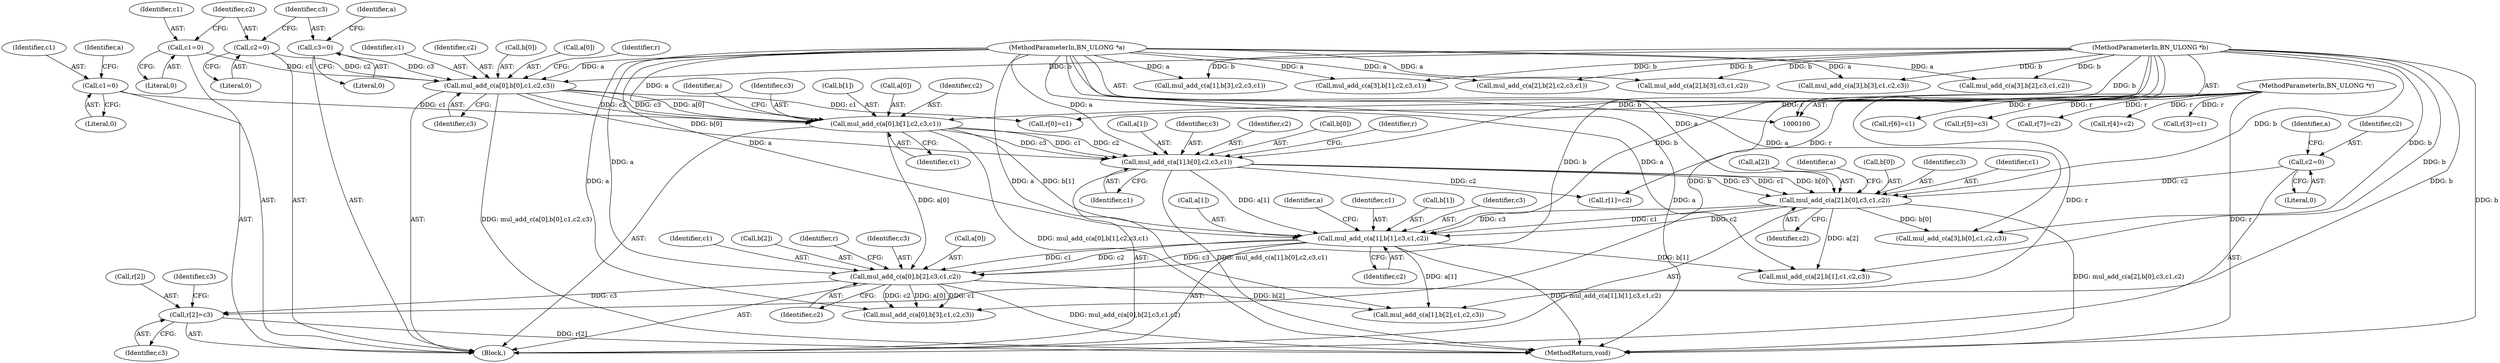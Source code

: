 digraph "0_openssl_a7a44ba55cb4f884c6bc9ceac90072dea38e66d0@array" {
"1000193" [label="(Call,r[2]=c3)"];
"1000183" [label="(Call,mul_add_c(a[0],b[2],c3,c1,c2))"];
"1000135" [label="(Call,mul_add_c(a[0],b[1],c2,c3,c1))"];
"1000117" [label="(Call,mul_add_c(a[0],b[0],c1,c2,c3))"];
"1000102" [label="(MethodParameterIn,BN_ULONG *a)"];
"1000103" [label="(MethodParameterIn,BN_ULONG *b)"];
"1000108" [label="(Call,c1=0)"];
"1000111" [label="(Call,c2=0)"];
"1000114" [label="(Call,c3=0)"];
"1000132" [label="(Call,c1=0)"];
"1000173" [label="(Call,mul_add_c(a[1],b[1],c3,c1,c2))"];
"1000145" [label="(Call,mul_add_c(a[1],b[0],c2,c3,c1))"];
"1000163" [label="(Call,mul_add_c(a[2],b[0],c3,c1,c2))"];
"1000160" [label="(Call,c2=0)"];
"1000101" [label="(MethodParameterIn,BN_ULONG *r)"];
"1000177" [label="(Call,b[1])"];
"1000241" [label="(Call,r[3]=c1)"];
"1000112" [label="(Identifier,c2)"];
"1000231" [label="(Call,mul_add_c(a[3],b[0],c1,c2,c3))"];
"1000269" [label="(Call,mul_add_c(a[1],b[3],c2,c3,c1))"];
"1000114" [label="(Call,c3=0)"];
"1000170" [label="(Identifier,c3)"];
"1000152" [label="(Identifier,c2)"];
"1000101" [label="(MethodParameterIn,BN_ULONG *r)"];
"1000118" [label="(Call,a[0])"];
"1000147" [label="(Identifier,a)"];
"1000108" [label="(Call,c1=0)"];
"1000249" [label="(Call,mul_add_c(a[3],b[1],c2,c3,c1))"];
"1000133" [label="(Identifier,c1)"];
"1000171" [label="(Identifier,c1)"];
"1000199" [label="(Identifier,c3)"];
"1000129" [label="(Identifier,r)"];
"1000137" [label="(Identifier,a)"];
"1000149" [label="(Call,b[0])"];
"1000134" [label="(Literal,0)"];
"1000157" [label="(Identifier,r)"];
"1000161" [label="(Identifier,c2)"];
"1000132" [label="(Call,c1=0)"];
"1000259" [label="(Call,mul_add_c(a[2],b[2],c2,c3,c1))"];
"1000127" [label="(Call,r[0]=c1)"];
"1000124" [label="(Identifier,c1)"];
"1000146" [label="(Call,a[1])"];
"1000195" [label="(Identifier,r)"];
"1000116" [label="(Literal,0)"];
"1000180" [label="(Identifier,c3)"];
"1000144" [label="(Identifier,c1)"];
"1000125" [label="(Identifier,c2)"];
"1000173" [label="(Call,mul_add_c(a[1],b[1],c3,c1,c2))"];
"1000325" [label="(Call,r[6]=c1)"];
"1000335" [label="(MethodReturn,void)"];
"1000287" [label="(Call,mul_add_c(a[2],b[3],c3,c1,c2))"];
"1000190" [label="(Identifier,c3)"];
"1000162" [label="(Literal,0)"];
"1000143" [label="(Identifier,c3)"];
"1000102" [label="(MethodParameterIn,BN_ULONG *a)"];
"1000184" [label="(Call,a[0])"];
"1000175" [label="(Identifier,a)"];
"1000117" [label="(Call,mul_add_c(a[0],b[0],c1,c2,c3))"];
"1000172" [label="(Identifier,c2)"];
"1000191" [label="(Identifier,c1)"];
"1000139" [label="(Call,b[1])"];
"1000183" [label="(Call,mul_add_c(a[0],b[2],c3,c1,c2))"];
"1000174" [label="(Call,a[1])"];
"1000307" [label="(Call,r[5]=c3)"];
"1000126" [label="(Identifier,c3)"];
"1000192" [label="(Identifier,c2)"];
"1000154" [label="(Identifier,c1)"];
"1000103" [label="(MethodParameterIn,BN_ULONG *b)"];
"1000315" [label="(Call,mul_add_c(a[3],b[3],c1,c2,c3))"];
"1000109" [label="(Identifier,c1)"];
"1000193" [label="(Call,r[2]=c3)"];
"1000110" [label="(Literal,0)"];
"1000330" [label="(Call,r[7]=c2)"];
"1000167" [label="(Call,b[0])"];
"1000121" [label="(Call,b[0])"];
"1000153" [label="(Identifier,c3)"];
"1000185" [label="(Identifier,a)"];
"1000155" [label="(Call,r[1]=c2)"];
"1000135" [label="(Call,mul_add_c(a[0],b[1],c2,c3,c1))"];
"1000201" [label="(Call,mul_add_c(a[0],b[3],c1,c2,c3))"];
"1000297" [label="(Call,mul_add_c(a[3],b[2],c3,c1,c2))"];
"1000182" [label="(Identifier,c2)"];
"1000165" [label="(Identifier,a)"];
"1000197" [label="(Identifier,c3)"];
"1000164" [label="(Call,a[2])"];
"1000113" [label="(Literal,0)"];
"1000145" [label="(Call,mul_add_c(a[1],b[0],c2,c3,c1))"];
"1000194" [label="(Call,r[2])"];
"1000111" [label="(Call,c2=0)"];
"1000160" [label="(Call,c2=0)"];
"1000187" [label="(Call,b[2])"];
"1000279" [label="(Call,r[4]=c2)"];
"1000221" [label="(Call,mul_add_c(a[2],b[1],c1,c2,c3))"];
"1000181" [label="(Identifier,c1)"];
"1000136" [label="(Call,a[0])"];
"1000115" [label="(Identifier,c3)"];
"1000142" [label="(Identifier,c2)"];
"1000104" [label="(Block,)"];
"1000119" [label="(Identifier,a)"];
"1000211" [label="(Call,mul_add_c(a[1],b[2],c1,c2,c3))"];
"1000163" [label="(Call,mul_add_c(a[2],b[0],c3,c1,c2))"];
"1000193" -> "1000104"  [label="AST: "];
"1000193" -> "1000197"  [label="CFG: "];
"1000194" -> "1000193"  [label="AST: "];
"1000197" -> "1000193"  [label="AST: "];
"1000199" -> "1000193"  [label="CFG: "];
"1000193" -> "1000335"  [label="DDG: r[2]"];
"1000183" -> "1000193"  [label="DDG: c3"];
"1000101" -> "1000193"  [label="DDG: r"];
"1000183" -> "1000104"  [label="AST: "];
"1000183" -> "1000192"  [label="CFG: "];
"1000184" -> "1000183"  [label="AST: "];
"1000187" -> "1000183"  [label="AST: "];
"1000190" -> "1000183"  [label="AST: "];
"1000191" -> "1000183"  [label="AST: "];
"1000192" -> "1000183"  [label="AST: "];
"1000195" -> "1000183"  [label="CFG: "];
"1000183" -> "1000335"  [label="DDG: mul_add_c(a[0],b[2],c3,c1,c2)"];
"1000135" -> "1000183"  [label="DDG: a[0]"];
"1000102" -> "1000183"  [label="DDG: a"];
"1000103" -> "1000183"  [label="DDG: b"];
"1000173" -> "1000183"  [label="DDG: c3"];
"1000173" -> "1000183"  [label="DDG: c1"];
"1000173" -> "1000183"  [label="DDG: c2"];
"1000183" -> "1000201"  [label="DDG: a[0]"];
"1000183" -> "1000201"  [label="DDG: c1"];
"1000183" -> "1000201"  [label="DDG: c2"];
"1000183" -> "1000211"  [label="DDG: b[2]"];
"1000135" -> "1000104"  [label="AST: "];
"1000135" -> "1000144"  [label="CFG: "];
"1000136" -> "1000135"  [label="AST: "];
"1000139" -> "1000135"  [label="AST: "];
"1000142" -> "1000135"  [label="AST: "];
"1000143" -> "1000135"  [label="AST: "];
"1000144" -> "1000135"  [label="AST: "];
"1000147" -> "1000135"  [label="CFG: "];
"1000135" -> "1000335"  [label="DDG: mul_add_c(a[0],b[1],c2,c3,c1)"];
"1000117" -> "1000135"  [label="DDG: a[0]"];
"1000117" -> "1000135"  [label="DDG: c2"];
"1000117" -> "1000135"  [label="DDG: c3"];
"1000102" -> "1000135"  [label="DDG: a"];
"1000103" -> "1000135"  [label="DDG: b"];
"1000132" -> "1000135"  [label="DDG: c1"];
"1000135" -> "1000145"  [label="DDG: c2"];
"1000135" -> "1000145"  [label="DDG: c3"];
"1000135" -> "1000145"  [label="DDG: c1"];
"1000135" -> "1000173"  [label="DDG: b[1]"];
"1000117" -> "1000104"  [label="AST: "];
"1000117" -> "1000126"  [label="CFG: "];
"1000118" -> "1000117"  [label="AST: "];
"1000121" -> "1000117"  [label="AST: "];
"1000124" -> "1000117"  [label="AST: "];
"1000125" -> "1000117"  [label="AST: "];
"1000126" -> "1000117"  [label="AST: "];
"1000129" -> "1000117"  [label="CFG: "];
"1000117" -> "1000335"  [label="DDG: mul_add_c(a[0],b[0],c1,c2,c3)"];
"1000102" -> "1000117"  [label="DDG: a"];
"1000103" -> "1000117"  [label="DDG: b"];
"1000108" -> "1000117"  [label="DDG: c1"];
"1000111" -> "1000117"  [label="DDG: c2"];
"1000114" -> "1000117"  [label="DDG: c3"];
"1000117" -> "1000127"  [label="DDG: c1"];
"1000117" -> "1000145"  [label="DDG: b[0]"];
"1000102" -> "1000100"  [label="AST: "];
"1000102" -> "1000335"  [label="DDG: a"];
"1000102" -> "1000145"  [label="DDG: a"];
"1000102" -> "1000163"  [label="DDG: a"];
"1000102" -> "1000173"  [label="DDG: a"];
"1000102" -> "1000201"  [label="DDG: a"];
"1000102" -> "1000211"  [label="DDG: a"];
"1000102" -> "1000221"  [label="DDG: a"];
"1000102" -> "1000231"  [label="DDG: a"];
"1000102" -> "1000249"  [label="DDG: a"];
"1000102" -> "1000259"  [label="DDG: a"];
"1000102" -> "1000269"  [label="DDG: a"];
"1000102" -> "1000287"  [label="DDG: a"];
"1000102" -> "1000297"  [label="DDG: a"];
"1000102" -> "1000315"  [label="DDG: a"];
"1000103" -> "1000100"  [label="AST: "];
"1000103" -> "1000335"  [label="DDG: b"];
"1000103" -> "1000145"  [label="DDG: b"];
"1000103" -> "1000163"  [label="DDG: b"];
"1000103" -> "1000173"  [label="DDG: b"];
"1000103" -> "1000201"  [label="DDG: b"];
"1000103" -> "1000211"  [label="DDG: b"];
"1000103" -> "1000221"  [label="DDG: b"];
"1000103" -> "1000231"  [label="DDG: b"];
"1000103" -> "1000249"  [label="DDG: b"];
"1000103" -> "1000259"  [label="DDG: b"];
"1000103" -> "1000269"  [label="DDG: b"];
"1000103" -> "1000287"  [label="DDG: b"];
"1000103" -> "1000297"  [label="DDG: b"];
"1000103" -> "1000315"  [label="DDG: b"];
"1000108" -> "1000104"  [label="AST: "];
"1000108" -> "1000110"  [label="CFG: "];
"1000109" -> "1000108"  [label="AST: "];
"1000110" -> "1000108"  [label="AST: "];
"1000112" -> "1000108"  [label="CFG: "];
"1000111" -> "1000104"  [label="AST: "];
"1000111" -> "1000113"  [label="CFG: "];
"1000112" -> "1000111"  [label="AST: "];
"1000113" -> "1000111"  [label="AST: "];
"1000115" -> "1000111"  [label="CFG: "];
"1000114" -> "1000104"  [label="AST: "];
"1000114" -> "1000116"  [label="CFG: "];
"1000115" -> "1000114"  [label="AST: "];
"1000116" -> "1000114"  [label="AST: "];
"1000119" -> "1000114"  [label="CFG: "];
"1000132" -> "1000104"  [label="AST: "];
"1000132" -> "1000134"  [label="CFG: "];
"1000133" -> "1000132"  [label="AST: "];
"1000134" -> "1000132"  [label="AST: "];
"1000137" -> "1000132"  [label="CFG: "];
"1000173" -> "1000104"  [label="AST: "];
"1000173" -> "1000182"  [label="CFG: "];
"1000174" -> "1000173"  [label="AST: "];
"1000177" -> "1000173"  [label="AST: "];
"1000180" -> "1000173"  [label="AST: "];
"1000181" -> "1000173"  [label="AST: "];
"1000182" -> "1000173"  [label="AST: "];
"1000185" -> "1000173"  [label="CFG: "];
"1000173" -> "1000335"  [label="DDG: mul_add_c(a[1],b[1],c3,c1,c2)"];
"1000145" -> "1000173"  [label="DDG: a[1]"];
"1000163" -> "1000173"  [label="DDG: c3"];
"1000163" -> "1000173"  [label="DDG: c1"];
"1000163" -> "1000173"  [label="DDG: c2"];
"1000173" -> "1000211"  [label="DDG: a[1]"];
"1000173" -> "1000221"  [label="DDG: b[1]"];
"1000145" -> "1000104"  [label="AST: "];
"1000145" -> "1000154"  [label="CFG: "];
"1000146" -> "1000145"  [label="AST: "];
"1000149" -> "1000145"  [label="AST: "];
"1000152" -> "1000145"  [label="AST: "];
"1000153" -> "1000145"  [label="AST: "];
"1000154" -> "1000145"  [label="AST: "];
"1000157" -> "1000145"  [label="CFG: "];
"1000145" -> "1000335"  [label="DDG: mul_add_c(a[1],b[0],c2,c3,c1)"];
"1000145" -> "1000155"  [label="DDG: c2"];
"1000145" -> "1000163"  [label="DDG: b[0]"];
"1000145" -> "1000163"  [label="DDG: c3"];
"1000145" -> "1000163"  [label="DDG: c1"];
"1000163" -> "1000104"  [label="AST: "];
"1000163" -> "1000172"  [label="CFG: "];
"1000164" -> "1000163"  [label="AST: "];
"1000167" -> "1000163"  [label="AST: "];
"1000170" -> "1000163"  [label="AST: "];
"1000171" -> "1000163"  [label="AST: "];
"1000172" -> "1000163"  [label="AST: "];
"1000175" -> "1000163"  [label="CFG: "];
"1000163" -> "1000335"  [label="DDG: mul_add_c(a[2],b[0],c3,c1,c2)"];
"1000160" -> "1000163"  [label="DDG: c2"];
"1000163" -> "1000221"  [label="DDG: a[2]"];
"1000163" -> "1000231"  [label="DDG: b[0]"];
"1000160" -> "1000104"  [label="AST: "];
"1000160" -> "1000162"  [label="CFG: "];
"1000161" -> "1000160"  [label="AST: "];
"1000162" -> "1000160"  [label="AST: "];
"1000165" -> "1000160"  [label="CFG: "];
"1000101" -> "1000100"  [label="AST: "];
"1000101" -> "1000335"  [label="DDG: r"];
"1000101" -> "1000127"  [label="DDG: r"];
"1000101" -> "1000155"  [label="DDG: r"];
"1000101" -> "1000241"  [label="DDG: r"];
"1000101" -> "1000279"  [label="DDG: r"];
"1000101" -> "1000307"  [label="DDG: r"];
"1000101" -> "1000325"  [label="DDG: r"];
"1000101" -> "1000330"  [label="DDG: r"];
}
